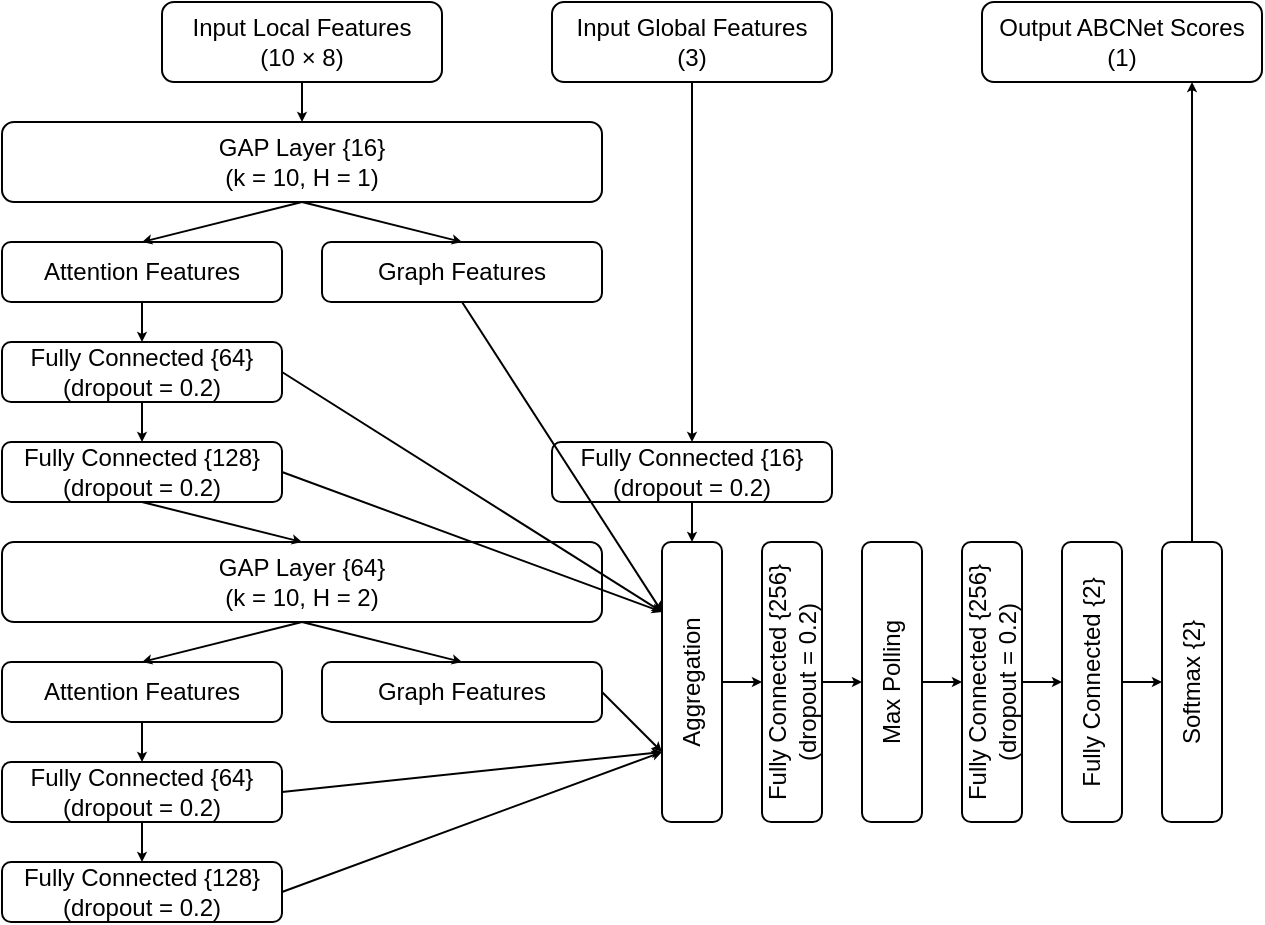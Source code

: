 <mxfile version="21.1.2" type="github">
  <diagram name="第 1 页" id="IFq7rNNSaUNdwyz8YEv3">
    <mxGraphModel dx="738" dy="435" grid="1" gridSize="10" guides="1" tooltips="1" connect="1" arrows="1" fold="1" page="1" pageScale="1" pageWidth="640" pageHeight="480" math="0" shadow="0">
      <root>
        <mxCell id="0" />
        <mxCell id="1" parent="0" />
        <mxCell id="Pmgzbocs24FLOhp4hd_E-1" value="&lt;div&gt;Input Local Features&lt;/div&gt;&lt;div&gt;(10 × 8)&lt;br&gt;&lt;/div&gt;" style="rounded=1;whiteSpace=wrap;html=1;fontFamily=Arial;" parent="1" vertex="1">
          <mxGeometry x="90" y="10" width="140" height="40" as="geometry" />
        </mxCell>
        <mxCell id="Pmgzbocs24FLOhp4hd_E-2" value="&lt;div&gt;GAP Layer {16}&lt;/div&gt;&lt;div&gt;(k = 10, H = 1)&lt;br&gt;&lt;/div&gt;" style="rounded=1;whiteSpace=wrap;html=1;fontFamily=Arial;" parent="1" vertex="1">
          <mxGeometry x="10" y="70" width="300" height="40" as="geometry" />
        </mxCell>
        <mxCell id="Pmgzbocs24FLOhp4hd_E-3" value="&lt;div&gt;Graph Features&lt;/div&gt;" style="rounded=1;whiteSpace=wrap;html=1;fontFamily=Arial;" parent="1" vertex="1">
          <mxGeometry x="170" y="130" width="140" height="30" as="geometry" />
        </mxCell>
        <mxCell id="Pmgzbocs24FLOhp4hd_E-4" value="Attention Features" style="rounded=1;whiteSpace=wrap;html=1;fontFamily=Arial;" parent="1" vertex="1">
          <mxGeometry x="10" y="130" width="140" height="30" as="geometry" />
        </mxCell>
        <mxCell id="Pmgzbocs24FLOhp4hd_E-5" value="" style="endArrow=classic;html=1;rounded=0;exitX=0.5;exitY=1;exitDx=0;exitDy=0;entryX=0.5;entryY=0;entryDx=0;entryDy=0;endSize=2;fontFamily=Arial;" parent="1" source="Pmgzbocs24FLOhp4hd_E-2" target="Pmgzbocs24FLOhp4hd_E-4" edge="1">
          <mxGeometry width="50" height="50" relative="1" as="geometry">
            <mxPoint x="310" y="210" as="sourcePoint" />
            <mxPoint x="360" y="160" as="targetPoint" />
          </mxGeometry>
        </mxCell>
        <mxCell id="Pmgzbocs24FLOhp4hd_E-6" value="" style="endArrow=classic;html=1;rounded=0;exitX=0.5;exitY=1;exitDx=0;exitDy=0;entryX=0.5;entryY=0;entryDx=0;entryDy=0;endSize=2;fontFamily=Arial;" parent="1" source="Pmgzbocs24FLOhp4hd_E-2" target="Pmgzbocs24FLOhp4hd_E-3" edge="1">
          <mxGeometry width="50" height="50" relative="1" as="geometry">
            <mxPoint x="310" y="210" as="sourcePoint" />
            <mxPoint x="360" y="160" as="targetPoint" />
          </mxGeometry>
        </mxCell>
        <mxCell id="Pmgzbocs24FLOhp4hd_E-8" value="&lt;div&gt;Fully Connected {64}&lt;/div&gt;(dropout = 0.2)" style="rounded=1;whiteSpace=wrap;html=1;fontFamily=Arial;" parent="1" vertex="1">
          <mxGeometry x="10" y="180" width="140" height="30" as="geometry" />
        </mxCell>
        <mxCell id="Pmgzbocs24FLOhp4hd_E-10" value="" style="endArrow=classic;html=1;rounded=0;exitX=0.5;exitY=1;exitDx=0;exitDy=0;entryX=0.5;entryY=0;entryDx=0;entryDy=0;endSize=2;fontFamily=Arial;" parent="1" source="Pmgzbocs24FLOhp4hd_E-1" target="Pmgzbocs24FLOhp4hd_E-2" edge="1">
          <mxGeometry width="50" height="50" relative="1" as="geometry">
            <mxPoint x="310" y="210" as="sourcePoint" />
            <mxPoint x="360" y="160" as="targetPoint" />
          </mxGeometry>
        </mxCell>
        <mxCell id="Pmgzbocs24FLOhp4hd_E-12" value="" style="endArrow=classic;html=1;rounded=0;exitX=0.5;exitY=1;exitDx=0;exitDy=0;entryX=0.5;entryY=0;entryDx=0;entryDy=0;endSize=2;fontFamily=Arial;" parent="1" source="Pmgzbocs24FLOhp4hd_E-4" target="Pmgzbocs24FLOhp4hd_E-8" edge="1">
          <mxGeometry width="50" height="50" relative="1" as="geometry">
            <mxPoint x="310" y="210" as="sourcePoint" />
            <mxPoint x="360" y="160" as="targetPoint" />
          </mxGeometry>
        </mxCell>
        <mxCell id="Pmgzbocs24FLOhp4hd_E-13" value="&lt;div&gt;Fully Connected {128}&lt;/div&gt;(dropout = 0.2)" style="rounded=1;whiteSpace=wrap;html=1;fontFamily=Arial;" parent="1" vertex="1">
          <mxGeometry x="10" y="230" width="140" height="30" as="geometry" />
        </mxCell>
        <mxCell id="Pmgzbocs24FLOhp4hd_E-14" value="" style="endArrow=classic;html=1;rounded=0;exitX=0.5;exitY=1;exitDx=0;exitDy=0;entryX=0.5;entryY=0;entryDx=0;entryDy=0;endSize=2;fontFamily=Arial;" parent="1" source="Pmgzbocs24FLOhp4hd_E-8" target="Pmgzbocs24FLOhp4hd_E-13" edge="1">
          <mxGeometry width="50" height="50" relative="1" as="geometry">
            <mxPoint x="310" y="210" as="sourcePoint" />
            <mxPoint x="360" y="160" as="targetPoint" />
          </mxGeometry>
        </mxCell>
        <mxCell id="Pmgzbocs24FLOhp4hd_E-15" value="&lt;div&gt;GAP Layer {64}&lt;/div&gt;&lt;div&gt;(k = 10, H = 2)&lt;br&gt;&lt;/div&gt;" style="rounded=1;whiteSpace=wrap;html=1;fontFamily=Arial;" parent="1" vertex="1">
          <mxGeometry x="10" y="280" width="300" height="40" as="geometry" />
        </mxCell>
        <mxCell id="Pmgzbocs24FLOhp4hd_E-16" value="&lt;div&gt;Graph Features&lt;/div&gt;" style="rounded=1;whiteSpace=wrap;html=1;fontFamily=Arial;" parent="1" vertex="1">
          <mxGeometry x="170" y="340" width="140" height="30" as="geometry" />
        </mxCell>
        <mxCell id="Pmgzbocs24FLOhp4hd_E-17" value="Attention Features" style="rounded=1;whiteSpace=wrap;html=1;fontFamily=Arial;" parent="1" vertex="1">
          <mxGeometry x="10" y="340" width="140" height="30" as="geometry" />
        </mxCell>
        <mxCell id="Pmgzbocs24FLOhp4hd_E-18" value="" style="endArrow=classic;html=1;rounded=0;exitX=0.5;exitY=1;exitDx=0;exitDy=0;entryX=0.5;entryY=0;entryDx=0;entryDy=0;endSize=2;fontFamily=Arial;" parent="1" source="Pmgzbocs24FLOhp4hd_E-15" target="Pmgzbocs24FLOhp4hd_E-17" edge="1">
          <mxGeometry width="50" height="50" relative="1" as="geometry">
            <mxPoint x="310" y="420" as="sourcePoint" />
            <mxPoint x="360" y="370" as="targetPoint" />
          </mxGeometry>
        </mxCell>
        <mxCell id="Pmgzbocs24FLOhp4hd_E-19" value="" style="endArrow=classic;html=1;rounded=0;exitX=0.5;exitY=1;exitDx=0;exitDy=0;entryX=0.5;entryY=0;entryDx=0;entryDy=0;endSize=2;fontFamily=Arial;" parent="1" source="Pmgzbocs24FLOhp4hd_E-15" target="Pmgzbocs24FLOhp4hd_E-16" edge="1">
          <mxGeometry width="50" height="50" relative="1" as="geometry">
            <mxPoint x="310" y="420" as="sourcePoint" />
            <mxPoint x="360" y="370" as="targetPoint" />
          </mxGeometry>
        </mxCell>
        <mxCell id="Pmgzbocs24FLOhp4hd_E-20" value="&lt;div&gt;Fully Connected {64}&lt;/div&gt;(dropout = 0.2)" style="rounded=1;whiteSpace=wrap;html=1;fontFamily=Arial;" parent="1" vertex="1">
          <mxGeometry x="10" y="390" width="140" height="30" as="geometry" />
        </mxCell>
        <mxCell id="Pmgzbocs24FLOhp4hd_E-21" value="" style="endArrow=classic;html=1;rounded=0;exitX=0.5;exitY=1;exitDx=0;exitDy=0;entryX=0.5;entryY=0;entryDx=0;entryDy=0;endSize=2;fontFamily=Arial;" parent="1" source="Pmgzbocs24FLOhp4hd_E-17" target="Pmgzbocs24FLOhp4hd_E-20" edge="1">
          <mxGeometry width="50" height="50" relative="1" as="geometry">
            <mxPoint x="310" y="420" as="sourcePoint" />
            <mxPoint x="360" y="370" as="targetPoint" />
          </mxGeometry>
        </mxCell>
        <mxCell id="Pmgzbocs24FLOhp4hd_E-22" value="&lt;div&gt;Fully Connected {128}&lt;/div&gt;(dropout = 0.2)" style="rounded=1;whiteSpace=wrap;html=1;fontFamily=Arial;" parent="1" vertex="1">
          <mxGeometry x="10" y="440" width="140" height="30" as="geometry" />
        </mxCell>
        <mxCell id="Pmgzbocs24FLOhp4hd_E-23" value="" style="endArrow=classic;html=1;rounded=0;exitX=0.5;exitY=1;exitDx=0;exitDy=0;entryX=0.5;entryY=0;entryDx=0;entryDy=0;endSize=2;fontFamily=Arial;" parent="1" source="Pmgzbocs24FLOhp4hd_E-20" target="Pmgzbocs24FLOhp4hd_E-22" edge="1">
          <mxGeometry width="50" height="50" relative="1" as="geometry">
            <mxPoint x="310" y="420" as="sourcePoint" />
            <mxPoint x="360" y="370" as="targetPoint" />
          </mxGeometry>
        </mxCell>
        <mxCell id="Pmgzbocs24FLOhp4hd_E-24" value="" style="endArrow=classic;html=1;rounded=0;exitX=0.5;exitY=1;exitDx=0;exitDy=0;entryX=0.5;entryY=0;entryDx=0;entryDy=0;endSize=2;fontFamily=Arial;" parent="1" source="Pmgzbocs24FLOhp4hd_E-13" target="Pmgzbocs24FLOhp4hd_E-15" edge="1">
          <mxGeometry width="50" height="50" relative="1" as="geometry">
            <mxPoint x="310" y="210" as="sourcePoint" />
            <mxPoint x="360" y="160" as="targetPoint" />
          </mxGeometry>
        </mxCell>
        <mxCell id="Pmgzbocs24FLOhp4hd_E-25" value="&lt;div&gt;Aggregation&lt;/div&gt;" style="rounded=1;whiteSpace=wrap;html=1;horizontal=0;fontFamily=Arial;" parent="1" vertex="1">
          <mxGeometry x="340" y="280" width="30" height="140" as="geometry" />
        </mxCell>
        <mxCell id="Pmgzbocs24FLOhp4hd_E-28" value="" style="endArrow=classic;html=1;rounded=0;exitX=1;exitY=0.5;exitDx=0;exitDy=0;entryX=0;entryY=0.25;entryDx=0;entryDy=0;endSize=2;fontFamily=Arial;" parent="1" source="Pmgzbocs24FLOhp4hd_E-8" target="Pmgzbocs24FLOhp4hd_E-25" edge="1">
          <mxGeometry width="50" height="50" relative="1" as="geometry">
            <mxPoint x="310" y="210" as="sourcePoint" />
            <mxPoint x="360" y="160" as="targetPoint" />
          </mxGeometry>
        </mxCell>
        <mxCell id="Pmgzbocs24FLOhp4hd_E-29" value="" style="endArrow=classic;html=1;rounded=0;exitX=1;exitY=0.5;exitDx=0;exitDy=0;entryX=0;entryY=0.25;entryDx=0;entryDy=0;endSize=2;fontFamily=Arial;" parent="1" source="Pmgzbocs24FLOhp4hd_E-13" target="Pmgzbocs24FLOhp4hd_E-25" edge="1">
          <mxGeometry width="50" height="50" relative="1" as="geometry">
            <mxPoint x="310" y="210" as="sourcePoint" />
            <mxPoint x="360" y="160" as="targetPoint" />
          </mxGeometry>
        </mxCell>
        <mxCell id="Pmgzbocs24FLOhp4hd_E-31" value="" style="endArrow=classic;html=1;rounded=0;exitX=1;exitY=0.5;exitDx=0;exitDy=0;entryX=0;entryY=0.75;entryDx=0;entryDy=0;endSize=2;fontFamily=Arial;" parent="1" source="Pmgzbocs24FLOhp4hd_E-16" target="Pmgzbocs24FLOhp4hd_E-25" edge="1">
          <mxGeometry width="50" height="50" relative="1" as="geometry">
            <mxPoint x="310" y="210" as="sourcePoint" />
            <mxPoint x="360" y="160" as="targetPoint" />
          </mxGeometry>
        </mxCell>
        <mxCell id="Pmgzbocs24FLOhp4hd_E-33" value="" style="endArrow=classic;html=1;rounded=0;exitX=1;exitY=0.5;exitDx=0;exitDy=0;entryX=0;entryY=0.75;entryDx=0;entryDy=0;endSize=2;fontFamily=Arial;" parent="1" source="Pmgzbocs24FLOhp4hd_E-20" target="Pmgzbocs24FLOhp4hd_E-25" edge="1">
          <mxGeometry width="50" height="50" relative="1" as="geometry">
            <mxPoint x="310" y="210" as="sourcePoint" />
            <mxPoint x="360" y="160" as="targetPoint" />
          </mxGeometry>
        </mxCell>
        <mxCell id="Pmgzbocs24FLOhp4hd_E-34" value="" style="endArrow=classic;html=1;rounded=0;exitX=1;exitY=0.5;exitDx=0;exitDy=0;entryX=0;entryY=0.75;entryDx=0;entryDy=0;endSize=2;fontFamily=Arial;" parent="1" source="Pmgzbocs24FLOhp4hd_E-22" target="Pmgzbocs24FLOhp4hd_E-25" edge="1">
          <mxGeometry width="50" height="50" relative="1" as="geometry">
            <mxPoint x="310" y="210" as="sourcePoint" />
            <mxPoint x="360" y="160" as="targetPoint" />
          </mxGeometry>
        </mxCell>
        <mxCell id="Pmgzbocs24FLOhp4hd_E-36" value="&lt;div&gt;Input Global Features&lt;/div&gt;&lt;div&gt;(3)&lt;br&gt;&lt;/div&gt;" style="rounded=1;whiteSpace=wrap;html=1;fontFamily=Arial;" parent="1" vertex="1">
          <mxGeometry x="285" y="10" width="140" height="40" as="geometry" />
        </mxCell>
        <mxCell id="Pmgzbocs24FLOhp4hd_E-37" value="&lt;div&gt;Fully Connected {16}&lt;/div&gt;(dropout = 0.2)" style="rounded=1;whiteSpace=wrap;html=1;fontFamily=Arial;" parent="1" vertex="1">
          <mxGeometry x="285" y="230" width="140" height="30" as="geometry" />
        </mxCell>
        <mxCell id="Pmgzbocs24FLOhp4hd_E-38" value="" style="endArrow=classic;html=1;rounded=0;exitX=0.5;exitY=1;exitDx=0;exitDy=0;entryX=0.5;entryY=0;entryDx=0;entryDy=0;endSize=2;fontFamily=Arial;" parent="1" source="Pmgzbocs24FLOhp4hd_E-36" target="Pmgzbocs24FLOhp4hd_E-37" edge="1">
          <mxGeometry width="50" height="50" relative="1" as="geometry">
            <mxPoint x="310" y="210" as="sourcePoint" />
            <mxPoint x="360" y="160" as="targetPoint" />
          </mxGeometry>
        </mxCell>
        <mxCell id="Pmgzbocs24FLOhp4hd_E-39" value="" style="endArrow=classic;html=1;rounded=0;exitX=0.5;exitY=1;exitDx=0;exitDy=0;entryX=0.5;entryY=0;entryDx=0;entryDy=0;endSize=2;fontFamily=Arial;" parent="1" source="Pmgzbocs24FLOhp4hd_E-37" target="Pmgzbocs24FLOhp4hd_E-25" edge="1">
          <mxGeometry width="50" height="50" relative="1" as="geometry">
            <mxPoint x="310" y="210" as="sourcePoint" />
            <mxPoint x="360" y="160" as="targetPoint" />
          </mxGeometry>
        </mxCell>
        <mxCell id="Pmgzbocs24FLOhp4hd_E-27" value="" style="endArrow=classic;html=1;rounded=0;exitX=0.5;exitY=1;exitDx=0;exitDy=0;entryX=0;entryY=0.25;entryDx=0;entryDy=0;endSize=2;fontFamily=Arial;" parent="1" source="Pmgzbocs24FLOhp4hd_E-3" target="Pmgzbocs24FLOhp4hd_E-25" edge="1">
          <mxGeometry width="50" height="50" relative="1" as="geometry">
            <mxPoint x="310" y="210" as="sourcePoint" />
            <mxPoint x="360" y="160" as="targetPoint" />
          </mxGeometry>
        </mxCell>
        <mxCell id="Pmgzbocs24FLOhp4hd_E-40" value="&lt;div&gt;Fully Connected {256}&lt;/div&gt;(dropout = 0.2)" style="rounded=1;whiteSpace=wrap;html=1;horizontal=0;fontFamily=Arial;" parent="1" vertex="1">
          <mxGeometry x="390" y="280" width="30" height="140" as="geometry" />
        </mxCell>
        <mxCell id="Pmgzbocs24FLOhp4hd_E-41" value="&lt;div&gt;Max Polling&lt;/div&gt;" style="rounded=1;whiteSpace=wrap;html=1;horizontal=0;fontFamily=Arial;" parent="1" vertex="1">
          <mxGeometry x="440" y="280" width="30" height="140" as="geometry" />
        </mxCell>
        <mxCell id="Pmgzbocs24FLOhp4hd_E-42" value="&lt;div&gt;Fully Connected {256}&lt;/div&gt;(dropout = 0.2)" style="rounded=1;whiteSpace=wrap;html=1;horizontal=0;fontFamily=Arial;" parent="1" vertex="1">
          <mxGeometry x="490" y="280" width="30" height="140" as="geometry" />
        </mxCell>
        <mxCell id="Pmgzbocs24FLOhp4hd_E-43" value="Fully Connected {2}" style="rounded=1;whiteSpace=wrap;html=1;horizontal=0;fontFamily=Arial;" parent="1" vertex="1">
          <mxGeometry x="540" y="280" width="30" height="140" as="geometry" />
        </mxCell>
        <mxCell id="Pmgzbocs24FLOhp4hd_E-44" value="Softmax {2}" style="rounded=1;whiteSpace=wrap;html=1;horizontal=0;fontFamily=Arial;" parent="1" vertex="1">
          <mxGeometry x="590" y="280" width="30" height="140" as="geometry" />
        </mxCell>
        <mxCell id="Pmgzbocs24FLOhp4hd_E-50" value="" style="endArrow=classic;html=1;rounded=0;exitX=1;exitY=0.5;exitDx=0;exitDy=0;entryX=0;entryY=0.5;entryDx=0;entryDy=0;endSize=2;fontFamily=Arial;" parent="1" source="Pmgzbocs24FLOhp4hd_E-25" target="Pmgzbocs24FLOhp4hd_E-40" edge="1">
          <mxGeometry width="50" height="50" relative="1" as="geometry">
            <mxPoint x="310" y="210" as="sourcePoint" />
            <mxPoint x="360" y="160" as="targetPoint" />
          </mxGeometry>
        </mxCell>
        <mxCell id="Pmgzbocs24FLOhp4hd_E-51" value="" style="endArrow=classic;html=1;rounded=0;exitX=1;exitY=0.5;exitDx=0;exitDy=0;entryX=0;entryY=0.5;entryDx=0;entryDy=0;endSize=2;fontFamily=Arial;" parent="1" source="Pmgzbocs24FLOhp4hd_E-40" target="Pmgzbocs24FLOhp4hd_E-41" edge="1">
          <mxGeometry width="50" height="50" relative="1" as="geometry">
            <mxPoint x="300" y="210" as="sourcePoint" />
            <mxPoint x="350" y="160" as="targetPoint" />
          </mxGeometry>
        </mxCell>
        <mxCell id="Pmgzbocs24FLOhp4hd_E-52" value="" style="endArrow=classic;html=1;rounded=0;exitX=1;exitY=0.5;exitDx=0;exitDy=0;entryX=0;entryY=0.5;entryDx=0;entryDy=0;endSize=2;fontFamily=Arial;" parent="1" source="Pmgzbocs24FLOhp4hd_E-41" target="Pmgzbocs24FLOhp4hd_E-42" edge="1">
          <mxGeometry width="50" height="50" relative="1" as="geometry">
            <mxPoint x="300" y="210" as="sourcePoint" />
            <mxPoint x="350" y="160" as="targetPoint" />
          </mxGeometry>
        </mxCell>
        <mxCell id="Pmgzbocs24FLOhp4hd_E-53" value="" style="endArrow=classic;html=1;rounded=0;exitX=1;exitY=0.5;exitDx=0;exitDy=0;entryX=0;entryY=0.5;entryDx=0;entryDy=0;endSize=2;fontFamily=Arial;" parent="1" source="Pmgzbocs24FLOhp4hd_E-42" target="Pmgzbocs24FLOhp4hd_E-43" edge="1">
          <mxGeometry width="50" height="50" relative="1" as="geometry">
            <mxPoint x="300" y="210" as="sourcePoint" />
            <mxPoint x="350" y="160" as="targetPoint" />
          </mxGeometry>
        </mxCell>
        <mxCell id="Pmgzbocs24FLOhp4hd_E-54" value="" style="endArrow=classic;html=1;rounded=0;exitX=1;exitY=0.5;exitDx=0;exitDy=0;entryX=0;entryY=0.5;entryDx=0;entryDy=0;endSize=2;fontFamily=Arial;" parent="1" source="Pmgzbocs24FLOhp4hd_E-43" target="Pmgzbocs24FLOhp4hd_E-44" edge="1">
          <mxGeometry width="50" height="50" relative="1" as="geometry">
            <mxPoint x="300" y="210" as="sourcePoint" />
            <mxPoint x="350" y="160" as="targetPoint" />
          </mxGeometry>
        </mxCell>
        <mxCell id="Pmgzbocs24FLOhp4hd_E-56" value="&lt;div&gt;Output ABCNet Scores&lt;/div&gt;&lt;div&gt;(1)&lt;br&gt;&lt;/div&gt;" style="rounded=1;whiteSpace=wrap;html=1;fontFamily=Arial;" parent="1" vertex="1">
          <mxGeometry x="500" y="10" width="140" height="40" as="geometry" />
        </mxCell>
        <mxCell id="Pmgzbocs24FLOhp4hd_E-57" value="" style="endArrow=classic;html=1;rounded=0;exitX=0.5;exitY=0;exitDx=0;exitDy=0;entryX=0.75;entryY=1;entryDx=0;entryDy=0;endSize=2;fontFamily=Arial;" parent="1" source="Pmgzbocs24FLOhp4hd_E-44" target="Pmgzbocs24FLOhp4hd_E-56" edge="1">
          <mxGeometry width="50" height="50" relative="1" as="geometry">
            <mxPoint x="310" y="210" as="sourcePoint" />
            <mxPoint x="360" y="160" as="targetPoint" />
          </mxGeometry>
        </mxCell>
      </root>
    </mxGraphModel>
  </diagram>
</mxfile>
